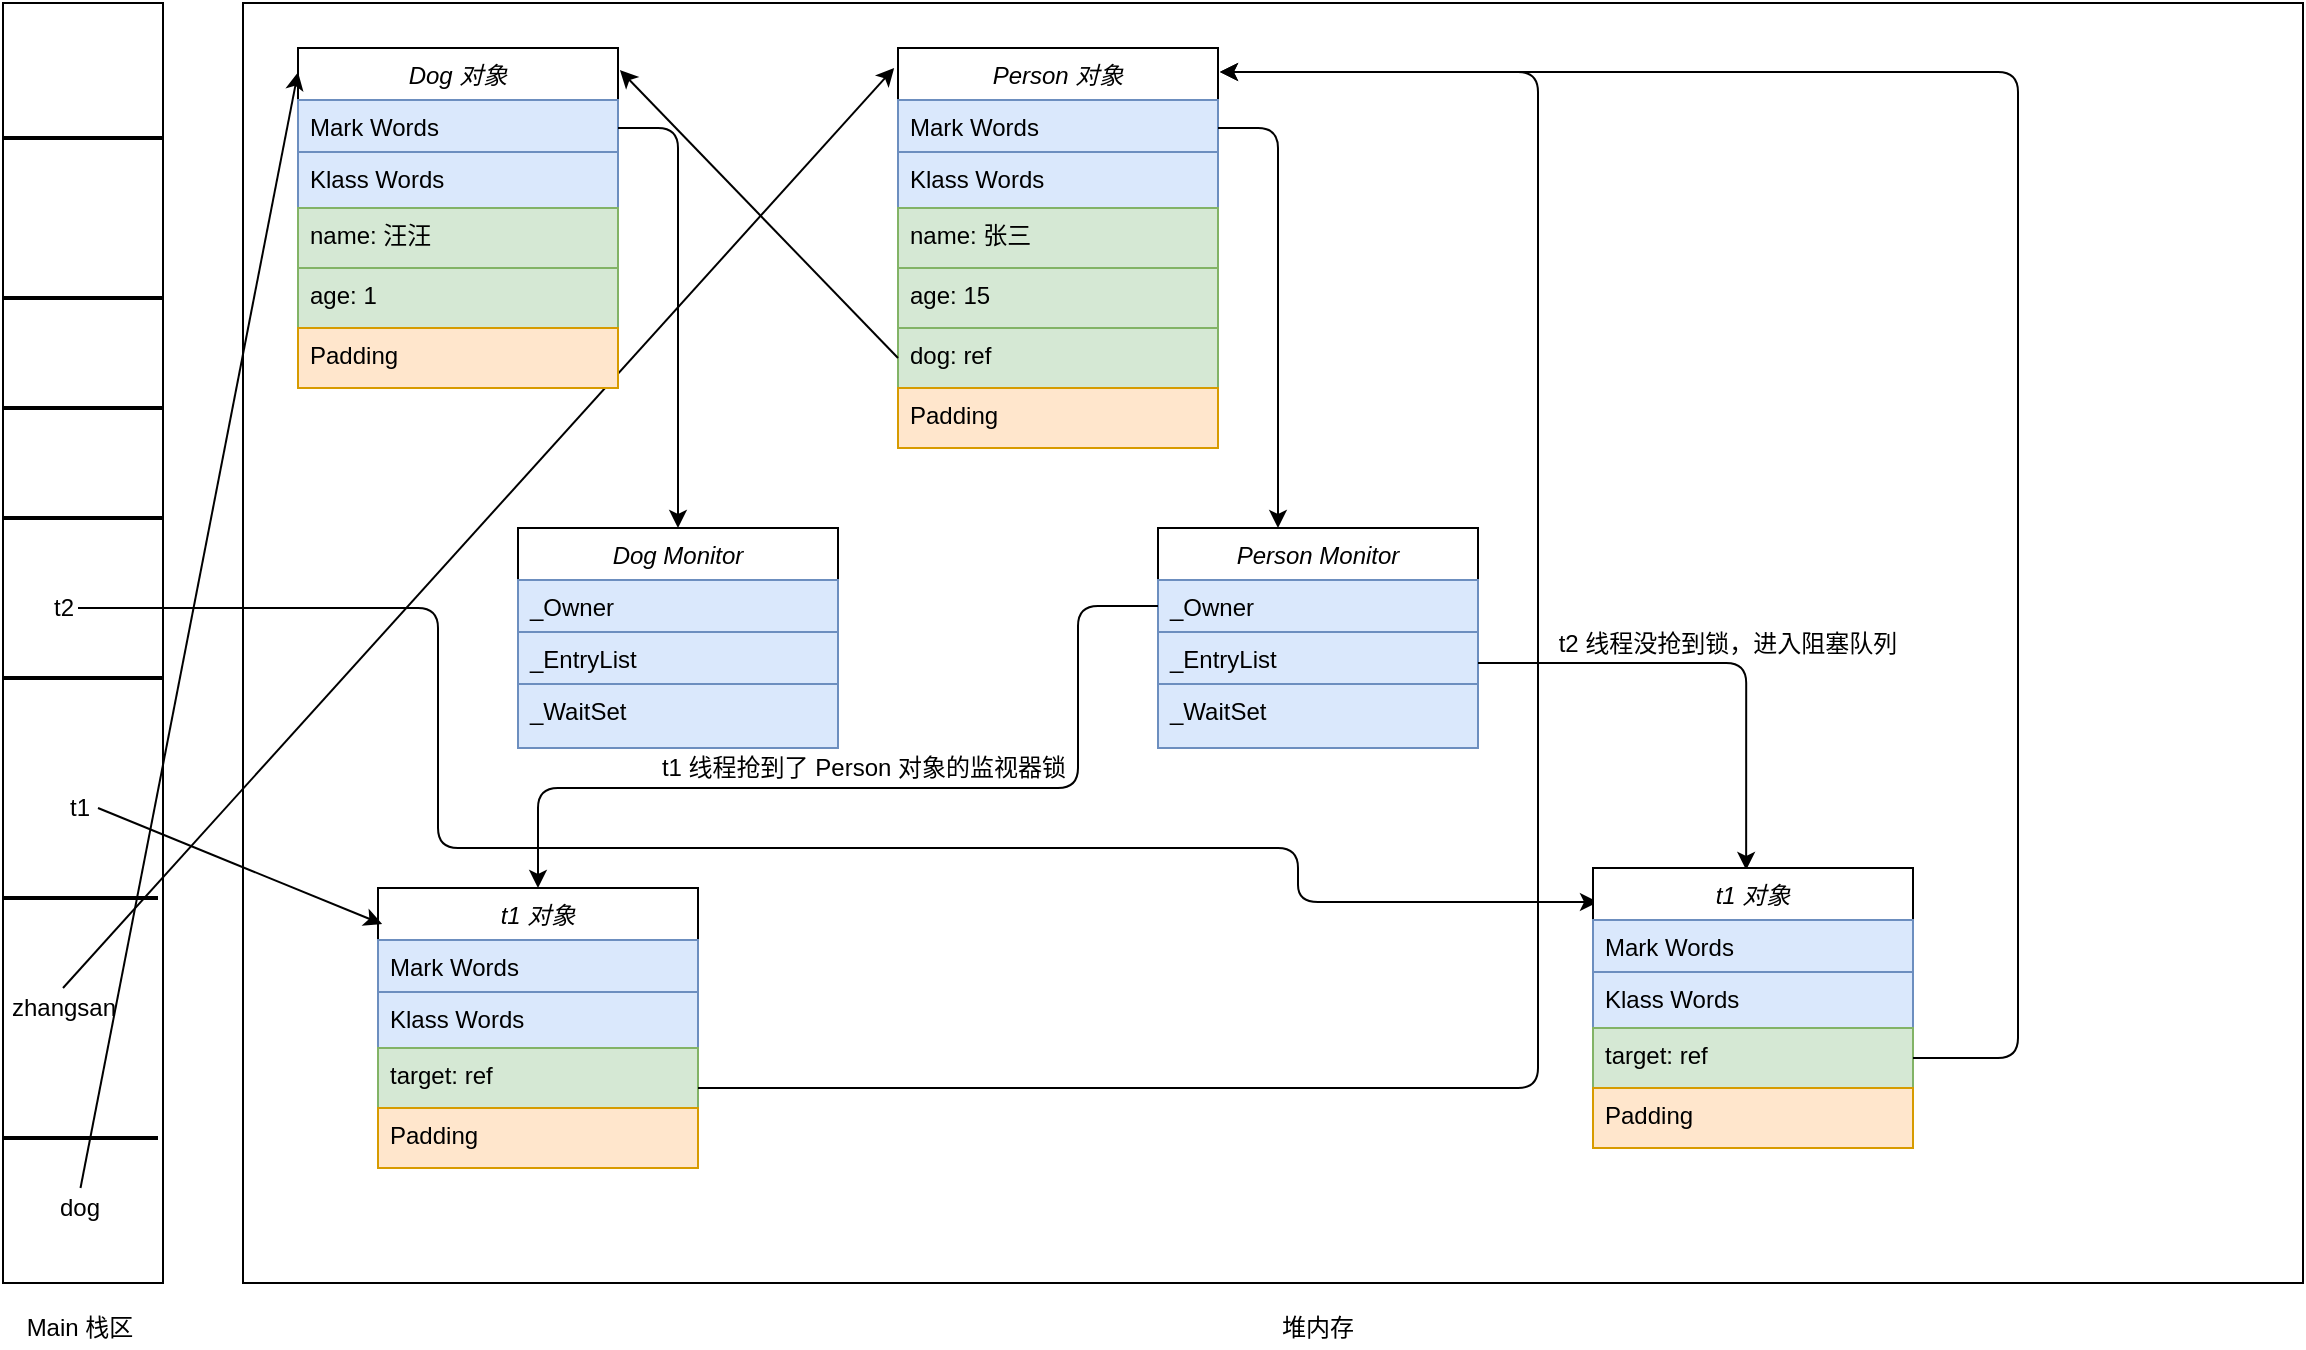<mxfile version="13.1.3" type="device" pages="2"><diagram id="DBVxF_tKTgpwkhZDailT" name="Page-2"><mxGraphModel dx="868" dy="450" grid="1" gridSize="10" guides="1" tooltips="1" connect="1" arrows="1" fold="1" page="1" pageScale="1" pageWidth="1600" pageHeight="900" math="0" shadow="0"><root><mxCell id="lHelHsnZT-BcG7yWM8ZW-0"/><mxCell id="lHelHsnZT-BcG7yWM8ZW-1" parent="lHelHsnZT-BcG7yWM8ZW-0"/><mxCell id="lHelHsnZT-BcG7yWM8ZW-2" value="" style="rounded=0;whiteSpace=wrap;html=1;rotation=90;" parent="lHelHsnZT-BcG7yWM8ZW-1" vertex="1"><mxGeometry x="-117.5" y="317.5" width="640" height="80" as="geometry"/></mxCell><mxCell id="lHelHsnZT-BcG7yWM8ZW-10" value="" style="rounded=0;whiteSpace=wrap;html=1;rotation=90;" parent="lHelHsnZT-BcG7yWM8ZW-1" vertex="1"><mxGeometry x="477.5" y="-157.5" width="640" height="1030" as="geometry"/></mxCell><mxCell id="lHelHsnZT-BcG7yWM8ZW-14" value="" style="line;strokeWidth=2;html=1;" parent="lHelHsnZT-BcG7yWM8ZW-1" vertex="1"><mxGeometry x="162.5" y="370" width="80" height="10" as="geometry"/></mxCell><mxCell id="lHelHsnZT-BcG7yWM8ZW-16" value="" style="line;strokeWidth=2;html=1;" parent="lHelHsnZT-BcG7yWM8ZW-1" vertex="1"><mxGeometry x="162.5" y="290" width="80" height="10" as="geometry"/></mxCell><mxCell id="lHelHsnZT-BcG7yWM8ZW-18" value="" style="line;strokeWidth=2;html=1;" parent="lHelHsnZT-BcG7yWM8ZW-1" vertex="1"><mxGeometry x="162.5" y="235" width="80" height="10" as="geometry"/></mxCell><mxCell id="lHelHsnZT-BcG7yWM8ZW-20" value="" style="line;strokeWidth=2;html=1;" parent="lHelHsnZT-BcG7yWM8ZW-1" vertex="1"><mxGeometry x="162.5" y="180" width="80" height="10" as="geometry"/></mxCell><mxCell id="lHelHsnZT-BcG7yWM8ZW-23" value="" style="line;strokeWidth=2;html=1;" parent="lHelHsnZT-BcG7yWM8ZW-1" vertex="1"><mxGeometry x="162.5" y="100" width="80" height="10" as="geometry"/></mxCell><mxCell id="nq__p9gzCYhoMsoxMmP9-8" value="Person 对象" style="swimlane;fontStyle=2;align=center;verticalAlign=top;childLayout=stackLayout;horizontal=1;startSize=26;horizontalStack=0;resizeParent=1;resizeLast=0;collapsible=1;marginBottom=0;rounded=0;shadow=0;strokeWidth=1;" parent="lHelHsnZT-BcG7yWM8ZW-1" vertex="1"><mxGeometry x="610" y="60" width="160" height="200" as="geometry"><mxRectangle x="230" y="140" width="160" height="26" as="alternateBounds"/></mxGeometry></mxCell><mxCell id="nq__p9gzCYhoMsoxMmP9-9" value="Mark Words" style="text;align=left;verticalAlign=top;spacingLeft=4;spacingRight=4;overflow=hidden;rotatable=0;points=[[0,0.5],[1,0.5]];portConstraint=eastwest;fillColor=#dae8fc;strokeColor=#6c8ebf;" parent="nq__p9gzCYhoMsoxMmP9-8" vertex="1"><mxGeometry y="26" width="160" height="26" as="geometry"/></mxCell><mxCell id="nq__p9gzCYhoMsoxMmP9-10" value="Klass Words" style="text;align=left;verticalAlign=top;spacingLeft=4;spacingRight=4;overflow=hidden;rotatable=0;points=[[0,0.5],[1,0.5]];portConstraint=eastwest;rounded=0;shadow=0;html=0;fillColor=#dae8fc;strokeColor=#6c8ebf;" parent="nq__p9gzCYhoMsoxMmP9-8" vertex="1"><mxGeometry y="52" width="160" height="28" as="geometry"/></mxCell><mxCell id="nq__p9gzCYhoMsoxMmP9-11" value="name: 张三" style="text;align=left;verticalAlign=top;spacingLeft=4;spacingRight=4;overflow=hidden;rotatable=0;points=[[0,0.5],[1,0.5]];portConstraint=eastwest;fillColor=#d5e8d4;strokeColor=#82b366;" parent="nq__p9gzCYhoMsoxMmP9-8" vertex="1"><mxGeometry y="80" width="160" height="30" as="geometry"/></mxCell><mxCell id="lHelHsnZT-BcG7yWM8ZW-26" value="Main 栈区" style="text;html=1;strokeColor=none;fillColor=none;align=center;verticalAlign=middle;whiteSpace=wrap;rounded=0;" parent="lHelHsnZT-BcG7yWM8ZW-1" vertex="1"><mxGeometry x="171.25" y="690" width="60" height="20" as="geometry"/></mxCell><mxCell id="lHelHsnZT-BcG7yWM8ZW-30" value="堆内存" style="text;html=1;strokeColor=none;fillColor=none;align=center;verticalAlign=middle;whiteSpace=wrap;rounded=0;" parent="lHelHsnZT-BcG7yWM8ZW-1" vertex="1"><mxGeometry x="790" y="690" width="60" height="20" as="geometry"/></mxCell><mxCell id="nq__p9gzCYhoMsoxMmP9-0" value="Dog 对象" style="swimlane;fontStyle=2;align=center;verticalAlign=top;childLayout=stackLayout;horizontal=1;startSize=26;horizontalStack=0;resizeParent=1;resizeLast=0;collapsible=1;marginBottom=0;rounded=0;shadow=0;strokeWidth=1;" parent="lHelHsnZT-BcG7yWM8ZW-1" vertex="1"><mxGeometry x="310" y="60" width="160" height="170" as="geometry"><mxRectangle x="230" y="140" width="160" height="26" as="alternateBounds"/></mxGeometry></mxCell><mxCell id="nq__p9gzCYhoMsoxMmP9-1" value="Mark Words" style="text;align=left;verticalAlign=top;spacingLeft=4;spacingRight=4;overflow=hidden;rotatable=0;points=[[0,0.5],[1,0.5]];portConstraint=eastwest;fillColor=#dae8fc;strokeColor=#6c8ebf;" parent="nq__p9gzCYhoMsoxMmP9-0" vertex="1"><mxGeometry y="26" width="160" height="26" as="geometry"/></mxCell><mxCell id="nq__p9gzCYhoMsoxMmP9-2" value="Klass Words" style="text;align=left;verticalAlign=top;spacingLeft=4;spacingRight=4;overflow=hidden;rotatable=0;points=[[0,0.5],[1,0.5]];portConstraint=eastwest;rounded=0;shadow=0;html=0;fillColor=#dae8fc;strokeColor=#6c8ebf;" parent="nq__p9gzCYhoMsoxMmP9-0" vertex="1"><mxGeometry y="52" width="160" height="28" as="geometry"/></mxCell><mxCell id="nq__p9gzCYhoMsoxMmP9-5" value="dog" style="text;html=1;strokeColor=none;fillColor=none;align=center;verticalAlign=middle;whiteSpace=wrap;rounded=0;" parent="lHelHsnZT-BcG7yWM8ZW-1" vertex="1"><mxGeometry x="181.25" y="630" width="40" height="20" as="geometry"/></mxCell><mxCell id="nq__p9gzCYhoMsoxMmP9-7" value="" style="endArrow=classic;html=1;entryX=0;entryY=0.071;entryDx=0;entryDy=0;exitX=0.5;exitY=0;exitDx=0;exitDy=0;entryPerimeter=0;" parent="lHelHsnZT-BcG7yWM8ZW-1" source="nq__p9gzCYhoMsoxMmP9-5" target="nq__p9gzCYhoMsoxMmP9-0" edge="1"><mxGeometry width="50" height="50" relative="1" as="geometry"><mxPoint x="200" y="410" as="sourcePoint"/><mxPoint x="250" y="360" as="targetPoint"/></mxGeometry></mxCell><mxCell id="nq__p9gzCYhoMsoxMmP9-15" value="zhangsan" style="text;html=1;strokeColor=none;fillColor=none;align=center;verticalAlign=middle;whiteSpace=wrap;rounded=0;" parent="lHelHsnZT-BcG7yWM8ZW-1" vertex="1"><mxGeometry x="172.5" y="530" width="40" height="20" as="geometry"/></mxCell><mxCell id="nq__p9gzCYhoMsoxMmP9-16" value="" style="endArrow=classic;html=1;entryX=-0.012;entryY=0.05;entryDx=0;entryDy=0;exitX=0.5;exitY=0;exitDx=0;exitDy=0;entryPerimeter=0;" parent="lHelHsnZT-BcG7yWM8ZW-1" source="nq__p9gzCYhoMsoxMmP9-15" target="nq__p9gzCYhoMsoxMmP9-8" edge="1"><mxGeometry width="50" height="50" relative="1" as="geometry"><mxPoint x="212.5" y="340" as="sourcePoint"/><mxPoint x="262.5" y="290" as="targetPoint"/></mxGeometry></mxCell><mxCell id="E8GZ65CvNSvYNaj-9JMb-3" value="" style="line;strokeWidth=2;html=1;" parent="lHelHsnZT-BcG7yWM8ZW-1" vertex="1"><mxGeometry x="162.5" y="600" width="77.5" height="10" as="geometry"/></mxCell><mxCell id="E8GZ65CvNSvYNaj-9JMb-5" value="" style="line;strokeWidth=2;html=1;" parent="lHelHsnZT-BcG7yWM8ZW-1" vertex="1"><mxGeometry x="162.5" y="480" width="77.5" height="10" as="geometry"/></mxCell><mxCell id="E8GZ65CvNSvYNaj-9JMb-7" value="name: 汪汪" style="text;align=left;verticalAlign=top;spacingLeft=4;spacingRight=4;overflow=hidden;rotatable=0;points=[[0,0.5],[1,0.5]];portConstraint=eastwest;fillColor=#d5e8d4;strokeColor=#82b366;" parent="lHelHsnZT-BcG7yWM8ZW-1" vertex="1"><mxGeometry x="310" y="140" width="160" height="30" as="geometry"/></mxCell><mxCell id="E8GZ65CvNSvYNaj-9JMb-9" value="age: 1" style="text;align=left;verticalAlign=top;spacingLeft=4;spacingRight=4;overflow=hidden;rotatable=0;points=[[0,0.5],[1,0.5]];portConstraint=eastwest;fillColor=#d5e8d4;strokeColor=#82b366;" parent="lHelHsnZT-BcG7yWM8ZW-1" vertex="1"><mxGeometry x="310" y="170" width="160" height="30" as="geometry"/></mxCell><mxCell id="E8GZ65CvNSvYNaj-9JMb-10" value="Padding" style="text;align=left;verticalAlign=top;spacingLeft=4;spacingRight=4;overflow=hidden;rotatable=0;points=[[0,0.5],[1,0.5]];portConstraint=eastwest;fillColor=#ffe6cc;strokeColor=#d79b00;" parent="lHelHsnZT-BcG7yWM8ZW-1" vertex="1"><mxGeometry x="310" y="200" width="160" height="30" as="geometry"/></mxCell><mxCell id="E8GZ65CvNSvYNaj-9JMb-11" value="age: 15" style="text;align=left;verticalAlign=top;spacingLeft=4;spacingRight=4;overflow=hidden;rotatable=0;points=[[0,0.5],[1,0.5]];portConstraint=eastwest;fillColor=#d5e8d4;strokeColor=#82b366;" parent="lHelHsnZT-BcG7yWM8ZW-1" vertex="1"><mxGeometry x="610" y="170" width="160" height="30" as="geometry"/></mxCell><mxCell id="E8GZ65CvNSvYNaj-9JMb-12" value="dog: ref" style="text;align=left;verticalAlign=top;spacingLeft=4;spacingRight=4;overflow=hidden;rotatable=0;points=[[0,0.5],[1,0.5]];portConstraint=eastwest;fillColor=#d5e8d4;strokeColor=#82b366;" parent="lHelHsnZT-BcG7yWM8ZW-1" vertex="1"><mxGeometry x="610" y="200" width="160" height="30" as="geometry"/></mxCell><mxCell id="E8GZ65CvNSvYNaj-9JMb-13" value="Padding" style="text;align=left;verticalAlign=top;spacingLeft=4;spacingRight=4;overflow=hidden;rotatable=0;points=[[0,0.5],[1,0.5]];portConstraint=eastwest;fillColor=#ffe6cc;strokeColor=#d79b00;" parent="lHelHsnZT-BcG7yWM8ZW-1" vertex="1"><mxGeometry x="610" y="230" width="160" height="30" as="geometry"/></mxCell><mxCell id="E8GZ65CvNSvYNaj-9JMb-15" value="" style="endArrow=classic;html=1;exitX=0;exitY=0.5;exitDx=0;exitDy=0;entryX=1.006;entryY=0.065;entryDx=0;entryDy=0;entryPerimeter=0;" parent="lHelHsnZT-BcG7yWM8ZW-1" source="E8GZ65CvNSvYNaj-9JMb-12" target="nq__p9gzCYhoMsoxMmP9-0" edge="1"><mxGeometry width="50" height="50" relative="1" as="geometry"><mxPoint x="522.5" y="245" as="sourcePoint"/><mxPoint x="572.5" y="195" as="targetPoint"/></mxGeometry></mxCell><mxCell id="irm7FW5SjRlc1cwtI_6U-14" value="" style="edgeStyle=segmentEdgeStyle;endArrow=classic;html=1;" parent="lHelHsnZT-BcG7yWM8ZW-1" target="irm7FW5SjRlc1cwtI_6U-0" edge="1"><mxGeometry width="50" height="50" relative="1" as="geometry"><mxPoint x="470" y="100" as="sourcePoint"/><mxPoint x="520" y="50" as="targetPoint"/></mxGeometry></mxCell><mxCell id="irm7FW5SjRlc1cwtI_6U-0" value="Dog Monitor" style="swimlane;fontStyle=2;align=center;verticalAlign=top;childLayout=stackLayout;horizontal=1;startSize=26;horizontalStack=0;resizeParent=1;resizeLast=0;collapsible=1;marginBottom=0;rounded=0;shadow=0;strokeWidth=1;" parent="lHelHsnZT-BcG7yWM8ZW-1" vertex="1"><mxGeometry x="420" y="300" width="160" height="110" as="geometry"><mxRectangle x="230" y="140" width="160" height="26" as="alternateBounds"/></mxGeometry></mxCell><mxCell id="irm7FW5SjRlc1cwtI_6U-1" value="_Owner" style="text;align=left;verticalAlign=top;spacingLeft=4;spacingRight=4;overflow=hidden;rotatable=0;points=[[0,0.5],[1,0.5]];portConstraint=eastwest;fillColor=#dae8fc;strokeColor=#6c8ebf;" parent="irm7FW5SjRlc1cwtI_6U-0" vertex="1"><mxGeometry y="26" width="160" height="26" as="geometry"/></mxCell><mxCell id="irm7FW5SjRlc1cwtI_6U-2" value="_EntryList" style="text;align=left;verticalAlign=top;spacingLeft=4;spacingRight=4;overflow=hidden;rotatable=0;points=[[0,0.5],[1,0.5]];portConstraint=eastwest;rounded=0;shadow=0;html=0;fillColor=#dae8fc;strokeColor=#6c8ebf;" parent="irm7FW5SjRlc1cwtI_6U-0" vertex="1"><mxGeometry y="52" width="160" height="26" as="geometry"/></mxCell><mxCell id="irm7FW5SjRlc1cwtI_6U-3" value="_WaitSet" style="text;align=left;verticalAlign=top;spacingLeft=4;spacingRight=4;overflow=hidden;rotatable=0;points=[[0,0.5],[1,0.5]];portConstraint=eastwest;rounded=0;shadow=0;html=0;fillColor=#dae8fc;strokeColor=#6c8ebf;" parent="irm7FW5SjRlc1cwtI_6U-0" vertex="1"><mxGeometry y="78" width="160" height="32" as="geometry"/></mxCell><mxCell id="irm7FW5SjRlc1cwtI_6U-4" value="Person Monitor" style="swimlane;fontStyle=2;align=center;verticalAlign=top;childLayout=stackLayout;horizontal=1;startSize=26;horizontalStack=0;resizeParent=1;resizeLast=0;collapsible=1;marginBottom=0;rounded=0;shadow=0;strokeWidth=1;" parent="lHelHsnZT-BcG7yWM8ZW-1" vertex="1"><mxGeometry x="740" y="300" width="160" height="110" as="geometry"><mxRectangle x="620" y="310" width="160" height="26" as="alternateBounds"/></mxGeometry></mxCell><mxCell id="irm7FW5SjRlc1cwtI_6U-5" value="_Owner" style="text;align=left;verticalAlign=top;spacingLeft=4;spacingRight=4;overflow=hidden;rotatable=0;points=[[0,0.5],[1,0.5]];portConstraint=eastwest;fillColor=#dae8fc;strokeColor=#6c8ebf;" parent="irm7FW5SjRlc1cwtI_6U-4" vertex="1"><mxGeometry y="26" width="160" height="26" as="geometry"/></mxCell><mxCell id="irm7FW5SjRlc1cwtI_6U-6" value="_EntryList" style="text;align=left;verticalAlign=top;spacingLeft=4;spacingRight=4;overflow=hidden;rotatable=0;points=[[0,0.5],[1,0.5]];portConstraint=eastwest;rounded=0;shadow=0;html=0;fillColor=#dae8fc;strokeColor=#6c8ebf;" parent="irm7FW5SjRlc1cwtI_6U-4" vertex="1"><mxGeometry y="52" width="160" height="26" as="geometry"/></mxCell><mxCell id="irm7FW5SjRlc1cwtI_6U-7" value="_WaitSet" style="text;align=left;verticalAlign=top;spacingLeft=4;spacingRight=4;overflow=hidden;rotatable=0;points=[[0,0.5],[1,0.5]];portConstraint=eastwest;rounded=0;shadow=0;html=0;fillColor=#dae8fc;strokeColor=#6c8ebf;" parent="irm7FW5SjRlc1cwtI_6U-4" vertex="1"><mxGeometry y="78" width="160" height="32" as="geometry"/></mxCell><mxCell id="irm7FW5SjRlc1cwtI_6U-15" value="" style="edgeStyle=segmentEdgeStyle;endArrow=classic;html=1;" parent="lHelHsnZT-BcG7yWM8ZW-1" edge="1"><mxGeometry width="50" height="50" relative="1" as="geometry"><mxPoint x="770" y="100" as="sourcePoint"/><mxPoint x="800" y="300" as="targetPoint"/></mxGeometry></mxCell><mxCell id="irm7FW5SjRlc1cwtI_6U-16" value="t1 对象" style="swimlane;fontStyle=2;align=center;verticalAlign=top;childLayout=stackLayout;horizontal=1;startSize=26;horizontalStack=0;resizeParent=1;resizeLast=0;collapsible=1;marginBottom=0;rounded=0;shadow=0;strokeWidth=1;" parent="lHelHsnZT-BcG7yWM8ZW-1" vertex="1"><mxGeometry x="350" y="480" width="160" height="140" as="geometry"><mxRectangle x="230" y="140" width="160" height="26" as="alternateBounds"/></mxGeometry></mxCell><mxCell id="irm7FW5SjRlc1cwtI_6U-17" value="Mark Words" style="text;align=left;verticalAlign=top;spacingLeft=4;spacingRight=4;overflow=hidden;rotatable=0;points=[[0,0.5],[1,0.5]];portConstraint=eastwest;fillColor=#dae8fc;strokeColor=#6c8ebf;" parent="irm7FW5SjRlc1cwtI_6U-16" vertex="1"><mxGeometry y="26" width="160" height="26" as="geometry"/></mxCell><mxCell id="irm7FW5SjRlc1cwtI_6U-18" value="Klass Words" style="text;align=left;verticalAlign=top;spacingLeft=4;spacingRight=4;overflow=hidden;rotatable=0;points=[[0,0.5],[1,0.5]];portConstraint=eastwest;rounded=0;shadow=0;html=0;fillColor=#dae8fc;strokeColor=#6c8ebf;" parent="irm7FW5SjRlc1cwtI_6U-16" vertex="1"><mxGeometry y="52" width="160" height="28" as="geometry"/></mxCell><mxCell id="irm7FW5SjRlc1cwtI_6U-19" value="target: ref" style="text;align=left;verticalAlign=top;spacingLeft=4;spacingRight=4;overflow=hidden;rotatable=0;points=[[0,0.5],[1,0.5]];portConstraint=eastwest;rounded=0;shadow=0;html=0;fillColor=#d5e8d4;strokeColor=#82b366;" parent="lHelHsnZT-BcG7yWM8ZW-1" vertex="1"><mxGeometry x="350" y="560" width="160" height="30" as="geometry"/></mxCell><mxCell id="irm7FW5SjRlc1cwtI_6U-20" value="Padding" style="text;align=left;verticalAlign=top;spacingLeft=4;spacingRight=4;overflow=hidden;rotatable=0;points=[[0,0.5],[1,0.5]];portConstraint=eastwest;rounded=0;shadow=0;html=0;fillColor=#ffe6cc;strokeColor=#d79b00;" parent="lHelHsnZT-BcG7yWM8ZW-1" vertex="1"><mxGeometry x="350" y="590" width="160" height="30" as="geometry"/></mxCell><mxCell id="irm7FW5SjRlc1cwtI_6U-25" value="" style="edgeStyle=segmentEdgeStyle;endArrow=classic;html=1;entryX=1.006;entryY=0.06;entryDx=0;entryDy=0;entryPerimeter=0;" parent="lHelHsnZT-BcG7yWM8ZW-1" target="nq__p9gzCYhoMsoxMmP9-8" edge="1"><mxGeometry width="50" height="50" relative="1" as="geometry"><mxPoint x="510" y="580" as="sourcePoint"/><mxPoint x="680" y="260" as="targetPoint"/><Array as="points"><mxPoint x="930" y="580"/><mxPoint x="930" y="72"/></Array></mxGeometry></mxCell><mxCell id="irm7FW5SjRlc1cwtI_6U-26" value="" style="edgeStyle=segmentEdgeStyle;endArrow=classic;html=1;exitX=0;exitY=0.5;exitDx=0;exitDy=0;entryX=0.5;entryY=0;entryDx=0;entryDy=0;" parent="lHelHsnZT-BcG7yWM8ZW-1" source="irm7FW5SjRlc1cwtI_6U-5" target="irm7FW5SjRlc1cwtI_6U-16" edge="1"><mxGeometry width="50" height="50" relative="1" as="geometry"><mxPoint x="610" y="350" as="sourcePoint"/><mxPoint x="660" y="300" as="targetPoint"/><Array as="points"><mxPoint x="700" y="339"/><mxPoint x="700" y="430"/><mxPoint x="430" y="430"/></Array></mxGeometry></mxCell><mxCell id="irm7FW5SjRlc1cwtI_6U-32" value="" style="edgeStyle=segmentEdgeStyle;endArrow=classic;html=1;entryX=0.463;entryY=0.007;entryDx=0;entryDy=0;entryPerimeter=0;" parent="lHelHsnZT-BcG7yWM8ZW-1" edge="1"><mxGeometry width="50" height="50" relative="1" as="geometry"><mxPoint x="900" y="367.5" as="sourcePoint"/><mxPoint x="1034.08" y="470.98" as="targetPoint"/></mxGeometry></mxCell><mxCell id="irm7FW5SjRlc1cwtI_6U-33" value="t1 线程抢到了 Person 对象的监视器锁" style="text;html=1;strokeColor=none;fillColor=none;align=center;verticalAlign=middle;whiteSpace=wrap;rounded=0;" parent="lHelHsnZT-BcG7yWM8ZW-1" vertex="1"><mxGeometry x="477.5" y="410" width="230" height="20" as="geometry"/></mxCell><mxCell id="irm7FW5SjRlc1cwtI_6U-36" value="t2 线程没抢到锁，进入阻塞队列" style="text;html=1;strokeColor=none;fillColor=none;align=center;verticalAlign=middle;whiteSpace=wrap;rounded=0;" parent="lHelHsnZT-BcG7yWM8ZW-1" vertex="1"><mxGeometry x="910" y="347.5" width="230" height="20" as="geometry"/></mxCell><mxCell id="irm7FW5SjRlc1cwtI_6U-37" value="t1" style="text;html=1;strokeColor=none;fillColor=none;align=center;verticalAlign=middle;whiteSpace=wrap;rounded=0;" parent="lHelHsnZT-BcG7yWM8ZW-1" vertex="1"><mxGeometry x="181.25" y="430" width="40" height="20" as="geometry"/></mxCell><mxCell id="irm7FW5SjRlc1cwtI_6U-38" value="" style="endArrow=classic;html=1;entryX=0.013;entryY=0.129;entryDx=0;entryDy=0;entryPerimeter=0;" parent="lHelHsnZT-BcG7yWM8ZW-1" target="irm7FW5SjRlc1cwtI_6U-16" edge="1"><mxGeometry width="50" height="50" relative="1" as="geometry"><mxPoint x="210" y="440" as="sourcePoint"/><mxPoint x="260" y="390" as="targetPoint"/></mxGeometry></mxCell><mxCell id="irm7FW5SjRlc1cwtI_6U-40" value="t2" style="text;html=1;strokeColor=none;fillColor=none;align=center;verticalAlign=middle;whiteSpace=wrap;rounded=0;" parent="lHelHsnZT-BcG7yWM8ZW-1" vertex="1"><mxGeometry x="172.5" y="330" width="40" height="20" as="geometry"/></mxCell><mxCell id="irm7FW5SjRlc1cwtI_6U-43" value="" style="edgeStyle=segmentEdgeStyle;endArrow=classic;html=1;" parent="lHelHsnZT-BcG7yWM8ZW-1" edge="1"><mxGeometry width="50" height="50" relative="1" as="geometry"><mxPoint x="200" y="340" as="sourcePoint"/><mxPoint x="960" y="487" as="targetPoint"/><Array as="points"><mxPoint x="380" y="340"/><mxPoint x="380" y="460"/><mxPoint x="810" y="460"/><mxPoint x="810" y="487"/></Array></mxGeometry></mxCell><mxCell id="irm7FW5SjRlc1cwtI_6U-46" value="t1 对象" style="swimlane;fontStyle=2;align=center;verticalAlign=top;childLayout=stackLayout;horizontal=1;startSize=26;horizontalStack=0;resizeParent=1;resizeLast=0;collapsible=1;marginBottom=0;rounded=0;shadow=0;strokeWidth=1;" parent="lHelHsnZT-BcG7yWM8ZW-1" vertex="1"><mxGeometry x="957.5" y="470" width="160" height="140" as="geometry"><mxRectangle x="230" y="140" width="160" height="26" as="alternateBounds"/></mxGeometry></mxCell><mxCell id="irm7FW5SjRlc1cwtI_6U-47" value="Mark Words" style="text;align=left;verticalAlign=top;spacingLeft=4;spacingRight=4;overflow=hidden;rotatable=0;points=[[0,0.5],[1,0.5]];portConstraint=eastwest;fillColor=#dae8fc;strokeColor=#6c8ebf;" parent="irm7FW5SjRlc1cwtI_6U-46" vertex="1"><mxGeometry y="26" width="160" height="26" as="geometry"/></mxCell><mxCell id="irm7FW5SjRlc1cwtI_6U-48" value="Klass Words" style="text;align=left;verticalAlign=top;spacingLeft=4;spacingRight=4;overflow=hidden;rotatable=0;points=[[0,0.5],[1,0.5]];portConstraint=eastwest;rounded=0;shadow=0;html=0;fillColor=#dae8fc;strokeColor=#6c8ebf;" parent="irm7FW5SjRlc1cwtI_6U-46" vertex="1"><mxGeometry y="52" width="160" height="28" as="geometry"/></mxCell><mxCell id="irm7FW5SjRlc1cwtI_6U-49" value="target: ref" style="text;align=left;verticalAlign=top;spacingLeft=4;spacingRight=4;overflow=hidden;rotatable=0;points=[[0,0.5],[1,0.5]];portConstraint=eastwest;rounded=0;shadow=0;html=0;fillColor=#d5e8d4;strokeColor=#82b366;" parent="lHelHsnZT-BcG7yWM8ZW-1" vertex="1"><mxGeometry x="957.5" y="550" width="160" height="30" as="geometry"/></mxCell><mxCell id="irm7FW5SjRlc1cwtI_6U-50" value="Padding" style="text;align=left;verticalAlign=top;spacingLeft=4;spacingRight=4;overflow=hidden;rotatable=0;points=[[0,0.5],[1,0.5]];portConstraint=eastwest;rounded=0;shadow=0;html=0;fillColor=#ffe6cc;strokeColor=#d79b00;" parent="lHelHsnZT-BcG7yWM8ZW-1" vertex="1"><mxGeometry x="957.5" y="580" width="160" height="30" as="geometry"/></mxCell><mxCell id="-HsV4goMyazaZYzFp3GM-0" value="" style="edgeStyle=segmentEdgeStyle;endArrow=classic;html=1;entryX=1.006;entryY=0.06;entryDx=0;entryDy=0;entryPerimeter=0;exitX=1;exitY=0.5;exitDx=0;exitDy=0;" edge="1" parent="lHelHsnZT-BcG7yWM8ZW-1" source="irm7FW5SjRlc1cwtI_6U-49" target="nq__p9gzCYhoMsoxMmP9-8"><mxGeometry width="50" height="50" relative="1" as="geometry"><mxPoint x="750" y="590" as="sourcePoint"/><mxPoint x="1010.96" y="82" as="targetPoint"/><Array as="points"><mxPoint x="1170" y="565"/><mxPoint x="1170" y="72"/></Array></mxGeometry></mxCell></root></mxGraphModel></diagram><diagram id="Ie2tTs72i3sUyCr13v8c" name="Page-3"><mxGraphModel dx="868" dy="450" grid="1" gridSize="10" guides="1" tooltips="1" connect="1" arrows="1" fold="1" page="1" pageScale="1" pageWidth="1600" pageHeight="900" math="0" shadow="0"><root><mxCell id="j1W8P3ZxBObzQS6Vo8c1-0"/><mxCell id="j1W8P3ZxBObzQS6Vo8c1-1" parent="j1W8P3ZxBObzQS6Vo8c1-0"/></root></mxGraphModel></diagram></mxfile>
